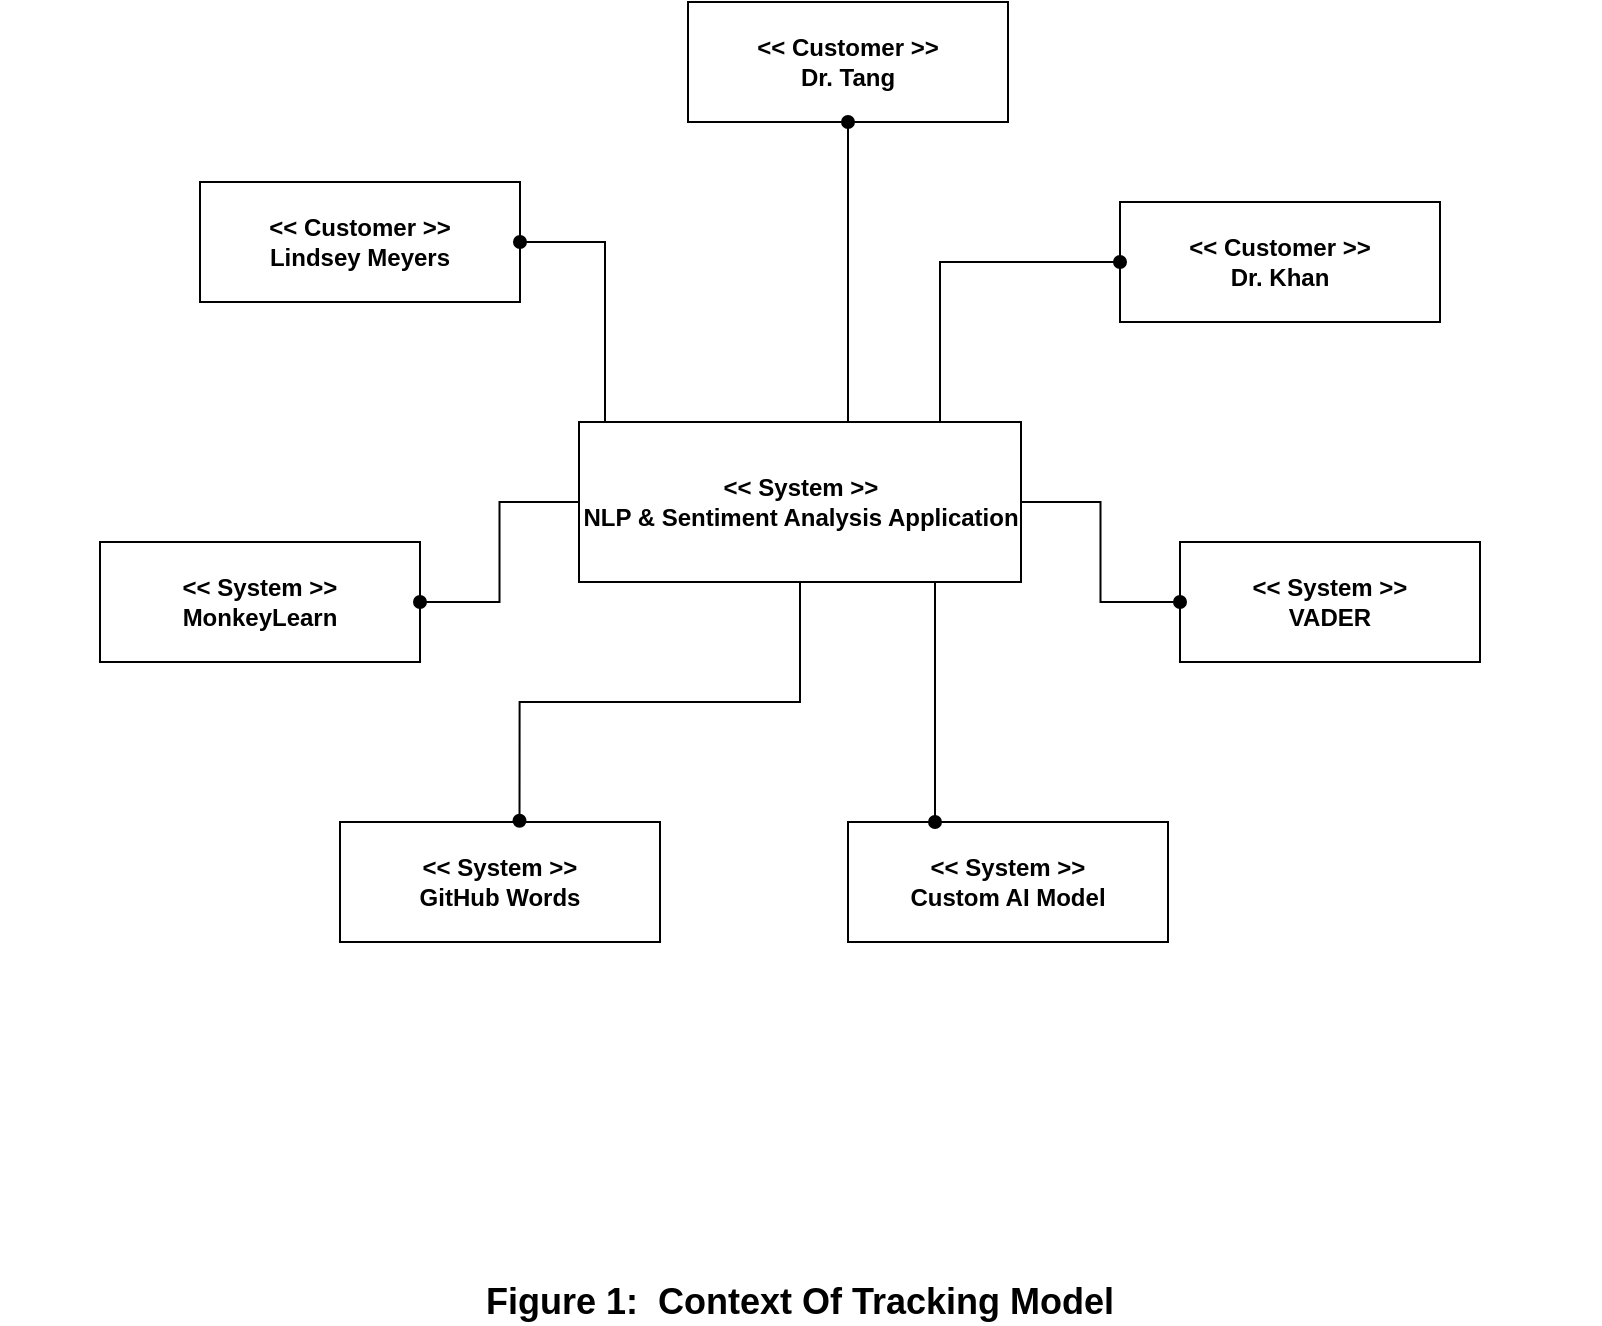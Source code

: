 <mxfile version="11.3.2" type="device" pages="1"><diagram id="quL8tb_dTpdqpi3681Os" name="Page-1"><mxGraphModel dx="1088" dy="606" grid="1" gridSize="10" guides="1" tooltips="1" connect="1" arrows="1" fold="1" page="1" pageScale="1" pageWidth="850" pageHeight="1100" math="0" shadow="0"><root><mxCell id="0"/><mxCell id="1" parent="0"/><mxCell id="iVAHn0Qm_CurYQIYQiV1-8" value="&lt;b&gt;&amp;lt;&amp;lt; Customer &amp;gt;&amp;gt;&lt;br&gt;Dr. Tang&lt;br&gt;&lt;/b&gt;" style="rounded=0;whiteSpace=wrap;html=1;" vertex="1" parent="1"><mxGeometry x="344" y="30" width="160" height="60" as="geometry"/></mxCell><mxCell id="iVAHn0Qm_CurYQIYQiV1-9" value="&lt;b&gt;&amp;lt;&amp;lt; Customer &amp;gt;&amp;gt;&lt;br&gt;Dr. Khan&lt;/b&gt;" style="rounded=0;whiteSpace=wrap;html=1;" vertex="1" parent="1"><mxGeometry x="560" y="130" width="160" height="60" as="geometry"/></mxCell><mxCell id="iVAHn0Qm_CurYQIYQiV1-7" value="&lt;b&gt;&amp;lt;&amp;lt; Customer &amp;gt;&amp;gt;&lt;br&gt;Lindsey Meyers&lt;/b&gt;" style="rounded=0;whiteSpace=wrap;html=1;" vertex="1" parent="1"><mxGeometry x="100" y="120" width="160" height="60" as="geometry"/></mxCell><mxCell id="LmH3boQ4NC1pzZLY-tGl-6" value="&lt;b&gt;&amp;lt;&amp;lt; System &amp;gt;&amp;gt;&lt;br&gt;VADER&lt;/b&gt;" style="rounded=0;whiteSpace=wrap;html=1;" parent="1" vertex="1"><mxGeometry x="590" y="300" width="150" height="60" as="geometry"/></mxCell><mxCell id="LmH3boQ4NC1pzZLY-tGl-7" value="&lt;b&gt;&amp;lt;&amp;lt;&amp;nbsp;System &amp;gt;&amp;gt;&lt;br&gt;MonkeyLearn&lt;/b&gt;" style="rounded=0;whiteSpace=wrap;html=1;" parent="1" vertex="1"><mxGeometry x="50" y="300" width="160" height="60" as="geometry"/></mxCell><mxCell id="LmH3boQ4NC1pzZLY-tGl-10" value="&lt;b&gt;&amp;lt;&amp;lt; System &amp;gt;&amp;gt;&lt;br&gt;Custom AI Model&lt;/b&gt;" style="rounded=0;whiteSpace=wrap;html=1;" parent="1" vertex="1"><mxGeometry x="424" y="440" width="160" height="60" as="geometry"/></mxCell><mxCell id="LmH3boQ4NC1pzZLY-tGl-11" value="&lt;b&gt;&amp;lt;&amp;lt;&amp;nbsp;System &amp;gt;&amp;gt;&lt;br&gt;GitHub Words&lt;/b&gt;" style="rounded=0;whiteSpace=wrap;html=1;" parent="1" vertex="1"><mxGeometry x="170" y="440" width="160" height="60" as="geometry"/></mxCell><mxCell id="LmH3boQ4NC1pzZLY-tGl-25" value="&lt;b&gt;&lt;font style=&quot;font-size: 18px&quot;&gt;Figure 1:&amp;nbsp; Context Of Tracking Model&lt;/font&gt;&lt;/b&gt;" style="text;html=1;strokeColor=none;fillColor=none;align=center;verticalAlign=middle;whiteSpace=wrap;rounded=0;" parent="1" vertex="1"><mxGeometry y="670" width="800" height="20" as="geometry"/></mxCell><mxCell id="iVAHn0Qm_CurYQIYQiV1-2" style="edgeStyle=orthogonalEdgeStyle;rounded=0;orthogonalLoop=1;jettySize=auto;html=1;entryX=0;entryY=0.5;entryDx=0;entryDy=0;endArrow=oval;endFill=1;" edge="1" parent="1" source="iVAHn0Qm_CurYQIYQiV1-1" target="LmH3boQ4NC1pzZLY-tGl-6"><mxGeometry relative="1" as="geometry"/></mxCell><mxCell id="iVAHn0Qm_CurYQIYQiV1-3" style="edgeStyle=orthogonalEdgeStyle;rounded=0;orthogonalLoop=1;jettySize=auto;html=1;entryX=1;entryY=0.5;entryDx=0;entryDy=0;endArrow=oval;endFill=1;" edge="1" parent="1" source="iVAHn0Qm_CurYQIYQiV1-1" target="LmH3boQ4NC1pzZLY-tGl-7"><mxGeometry relative="1" as="geometry"/></mxCell><mxCell id="iVAHn0Qm_CurYQIYQiV1-4" style="edgeStyle=orthogonalEdgeStyle;rounded=0;orthogonalLoop=1;jettySize=auto;html=1;entryX=0.561;entryY=-0.011;entryDx=0;entryDy=0;entryPerimeter=0;endArrow=oval;endFill=1;" edge="1" parent="1" source="iVAHn0Qm_CurYQIYQiV1-1" target="LmH3boQ4NC1pzZLY-tGl-11"><mxGeometry relative="1" as="geometry"/></mxCell><mxCell id="iVAHn0Qm_CurYQIYQiV1-5" style="rounded=0;orthogonalLoop=1;jettySize=auto;html=1;edgeStyle=elbowEdgeStyle;endArrow=oval;endFill=1;" edge="1" parent="1" source="iVAHn0Qm_CurYQIYQiV1-1" target="LmH3boQ4NC1pzZLY-tGl-10"><mxGeometry relative="1" as="geometry"/></mxCell><mxCell id="iVAHn0Qm_CurYQIYQiV1-10" style="edgeStyle=elbowEdgeStyle;rounded=0;orthogonalLoop=1;jettySize=auto;html=1;entryX=1;entryY=0.5;entryDx=0;entryDy=0;endArrow=oval;endFill=1;exitX=0.25;exitY=0;exitDx=0;exitDy=0;" edge="1" parent="1" source="iVAHn0Qm_CurYQIYQiV1-1" target="iVAHn0Qm_CurYQIYQiV1-7"><mxGeometry relative="1" as="geometry"><Array as="points"/></mxGeometry></mxCell><mxCell id="iVAHn0Qm_CurYQIYQiV1-11" style="edgeStyle=elbowEdgeStyle;rounded=0;orthogonalLoop=1;jettySize=auto;html=1;entryX=0.5;entryY=1;entryDx=0;entryDy=0;endArrow=oval;endFill=1;" edge="1" parent="1" source="iVAHn0Qm_CurYQIYQiV1-1" target="iVAHn0Qm_CurYQIYQiV1-8"><mxGeometry relative="1" as="geometry"/></mxCell><mxCell id="iVAHn0Qm_CurYQIYQiV1-12" style="edgeStyle=elbowEdgeStyle;rounded=0;orthogonalLoop=1;jettySize=auto;html=1;entryX=0;entryY=0.5;entryDx=0;entryDy=0;endArrow=oval;endFill=1;" edge="1" parent="1" source="iVAHn0Qm_CurYQIYQiV1-1" target="iVAHn0Qm_CurYQIYQiV1-9"><mxGeometry relative="1" as="geometry"><Array as="points"><mxPoint x="470" y="210"/></Array></mxGeometry></mxCell><mxCell id="iVAHn0Qm_CurYQIYQiV1-1" value="&lt;b&gt;&amp;lt;&amp;lt; System &amp;gt;&amp;gt;&lt;br&gt;NLP &amp;amp; Sentiment Analysis Application&lt;/b&gt;" style="rounded=0;whiteSpace=wrap;html=1;" vertex="1" parent="1"><mxGeometry x="289.5" y="240" width="221" height="80" as="geometry"/></mxCell></root></mxGraphModel></diagram></mxfile>